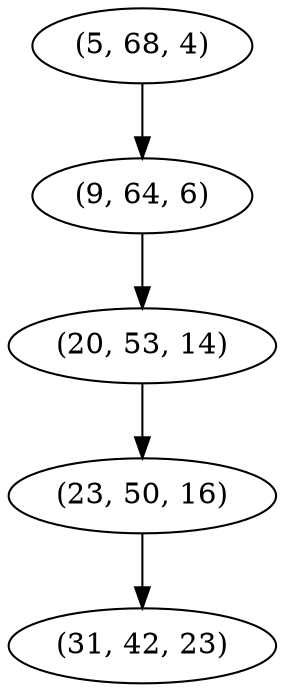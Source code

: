digraph tree {
    "(5, 68, 4)";
    "(9, 64, 6)";
    "(20, 53, 14)";
    "(23, 50, 16)";
    "(31, 42, 23)";
    "(5, 68, 4)" -> "(9, 64, 6)";
    "(9, 64, 6)" -> "(20, 53, 14)";
    "(20, 53, 14)" -> "(23, 50, 16)";
    "(23, 50, 16)" -> "(31, 42, 23)";
}
